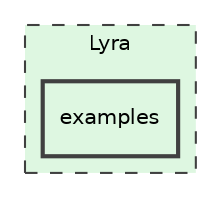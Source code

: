 digraph "Lyra/examples"
{
 // INTERACTIVE_SVG=YES
 // LATEX_PDF_SIZE
  edge [fontname="Helvetica",fontsize="10",labelfontname="Helvetica",labelfontsize="10"];
  node [fontname="Helvetica",fontsize="10",shape=record];
  compound=true
  subgraph clusterdir_e1b0841462c0c9594e5307bd5dc174ad {
    graph [ bgcolor="#def7e1", pencolor="grey25", style="filled,dashed,", label="Lyra", fontname="Helvetica", fontsize="10", URL="dir_e1b0841462c0c9594e5307bd5dc174ad.html"]
  dir_9da6e56c5ff0132aef4ef296817b6291 [shape=box, label="examples", style="filled,bold,", fillcolor="#def7e1", color="grey25", URL="dir_9da6e56c5ff0132aef4ef296817b6291.html"];
  }
}
